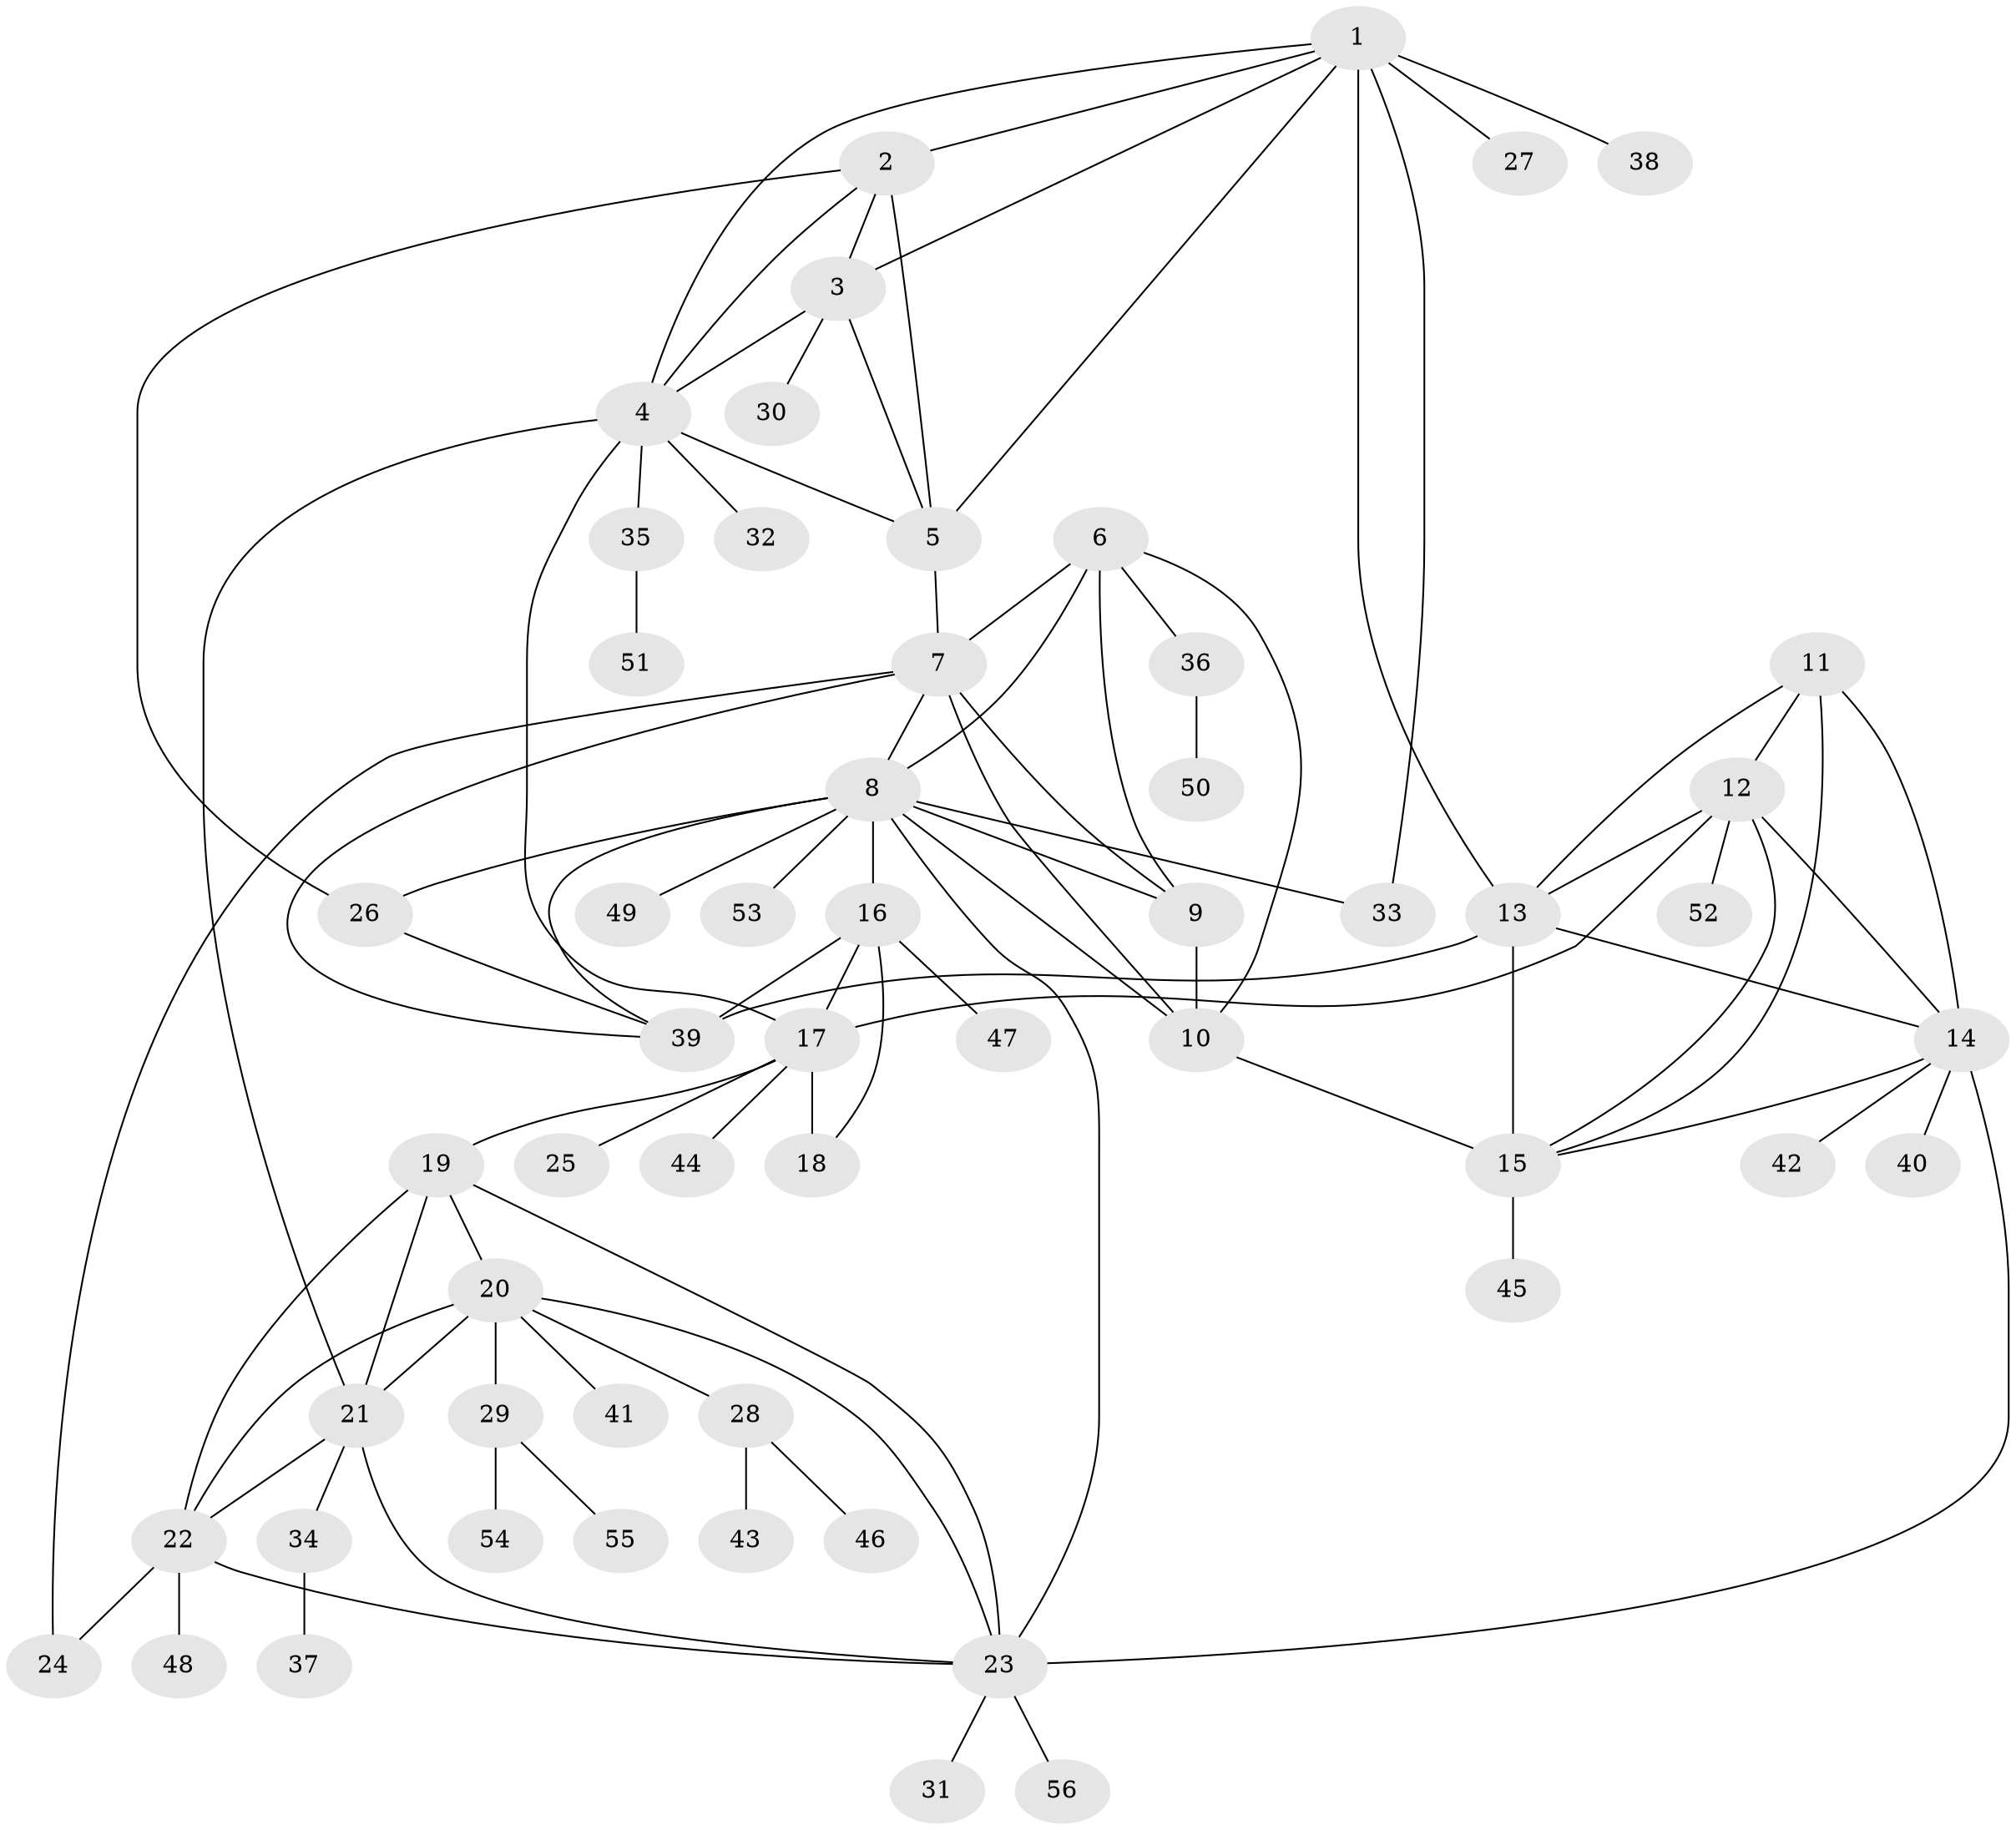 // original degree distribution, {10: 0.017857142857142856, 7: 0.044642857142857144, 6: 0.05357142857142857, 9: 0.017857142857142856, 5: 0.03571428571428571, 15: 0.008928571428571428, 8: 0.03571428571428571, 11: 0.008928571428571428, 2: 0.16964285714285715, 4: 0.026785714285714284, 1: 0.5535714285714286, 3: 0.026785714285714284}
// Generated by graph-tools (version 1.1) at 2025/37/03/09/25 02:37:33]
// undirected, 56 vertices, 93 edges
graph export_dot {
graph [start="1"]
  node [color=gray90,style=filled];
  1;
  2;
  3;
  4;
  5;
  6;
  7;
  8;
  9;
  10;
  11;
  12;
  13;
  14;
  15;
  16;
  17;
  18;
  19;
  20;
  21;
  22;
  23;
  24;
  25;
  26;
  27;
  28;
  29;
  30;
  31;
  32;
  33;
  34;
  35;
  36;
  37;
  38;
  39;
  40;
  41;
  42;
  43;
  44;
  45;
  46;
  47;
  48;
  49;
  50;
  51;
  52;
  53;
  54;
  55;
  56;
  1 -- 2 [weight=1.0];
  1 -- 3 [weight=1.0];
  1 -- 4 [weight=1.0];
  1 -- 5 [weight=1.0];
  1 -- 13 [weight=1.0];
  1 -- 27 [weight=2.0];
  1 -- 33 [weight=1.0];
  1 -- 38 [weight=1.0];
  2 -- 3 [weight=1.0];
  2 -- 4 [weight=1.0];
  2 -- 5 [weight=2.0];
  2 -- 26 [weight=1.0];
  3 -- 4 [weight=1.0];
  3 -- 5 [weight=1.0];
  3 -- 30 [weight=1.0];
  4 -- 5 [weight=1.0];
  4 -- 17 [weight=1.0];
  4 -- 21 [weight=1.0];
  4 -- 32 [weight=1.0];
  4 -- 35 [weight=1.0];
  5 -- 7 [weight=1.0];
  6 -- 7 [weight=1.0];
  6 -- 8 [weight=1.0];
  6 -- 9 [weight=1.0];
  6 -- 10 [weight=1.0];
  6 -- 36 [weight=1.0];
  7 -- 8 [weight=1.0];
  7 -- 9 [weight=3.0];
  7 -- 10 [weight=1.0];
  7 -- 24 [weight=1.0];
  7 -- 39 [weight=1.0];
  8 -- 9 [weight=1.0];
  8 -- 10 [weight=1.0];
  8 -- 16 [weight=1.0];
  8 -- 23 [weight=1.0];
  8 -- 26 [weight=1.0];
  8 -- 33 [weight=4.0];
  8 -- 39 [weight=1.0];
  8 -- 49 [weight=1.0];
  8 -- 53 [weight=1.0];
  9 -- 10 [weight=1.0];
  10 -- 15 [weight=1.0];
  11 -- 12 [weight=1.0];
  11 -- 13 [weight=1.0];
  11 -- 14 [weight=1.0];
  11 -- 15 [weight=1.0];
  12 -- 13 [weight=1.0];
  12 -- 14 [weight=1.0];
  12 -- 15 [weight=1.0];
  12 -- 17 [weight=1.0];
  12 -- 52 [weight=1.0];
  13 -- 14 [weight=1.0];
  13 -- 15 [weight=4.0];
  13 -- 39 [weight=1.0];
  14 -- 15 [weight=1.0];
  14 -- 23 [weight=1.0];
  14 -- 40 [weight=1.0];
  14 -- 42 [weight=1.0];
  15 -- 45 [weight=1.0];
  16 -- 17 [weight=3.0];
  16 -- 18 [weight=1.0];
  16 -- 39 [weight=4.0];
  16 -- 47 [weight=1.0];
  17 -- 18 [weight=6.0];
  17 -- 19 [weight=1.0];
  17 -- 25 [weight=1.0];
  17 -- 44 [weight=1.0];
  19 -- 20 [weight=1.0];
  19 -- 21 [weight=1.0];
  19 -- 22 [weight=1.0];
  19 -- 23 [weight=1.0];
  20 -- 21 [weight=1.0];
  20 -- 22 [weight=1.0];
  20 -- 23 [weight=1.0];
  20 -- 28 [weight=1.0];
  20 -- 29 [weight=1.0];
  20 -- 41 [weight=1.0];
  21 -- 22 [weight=1.0];
  21 -- 23 [weight=1.0];
  21 -- 34 [weight=1.0];
  22 -- 23 [weight=1.0];
  22 -- 24 [weight=1.0];
  22 -- 48 [weight=2.0];
  23 -- 31 [weight=1.0];
  23 -- 56 [weight=1.0];
  26 -- 39 [weight=1.0];
  28 -- 43 [weight=1.0];
  28 -- 46 [weight=1.0];
  29 -- 54 [weight=1.0];
  29 -- 55 [weight=1.0];
  34 -- 37 [weight=1.0];
  35 -- 51 [weight=1.0];
  36 -- 50 [weight=1.0];
}
